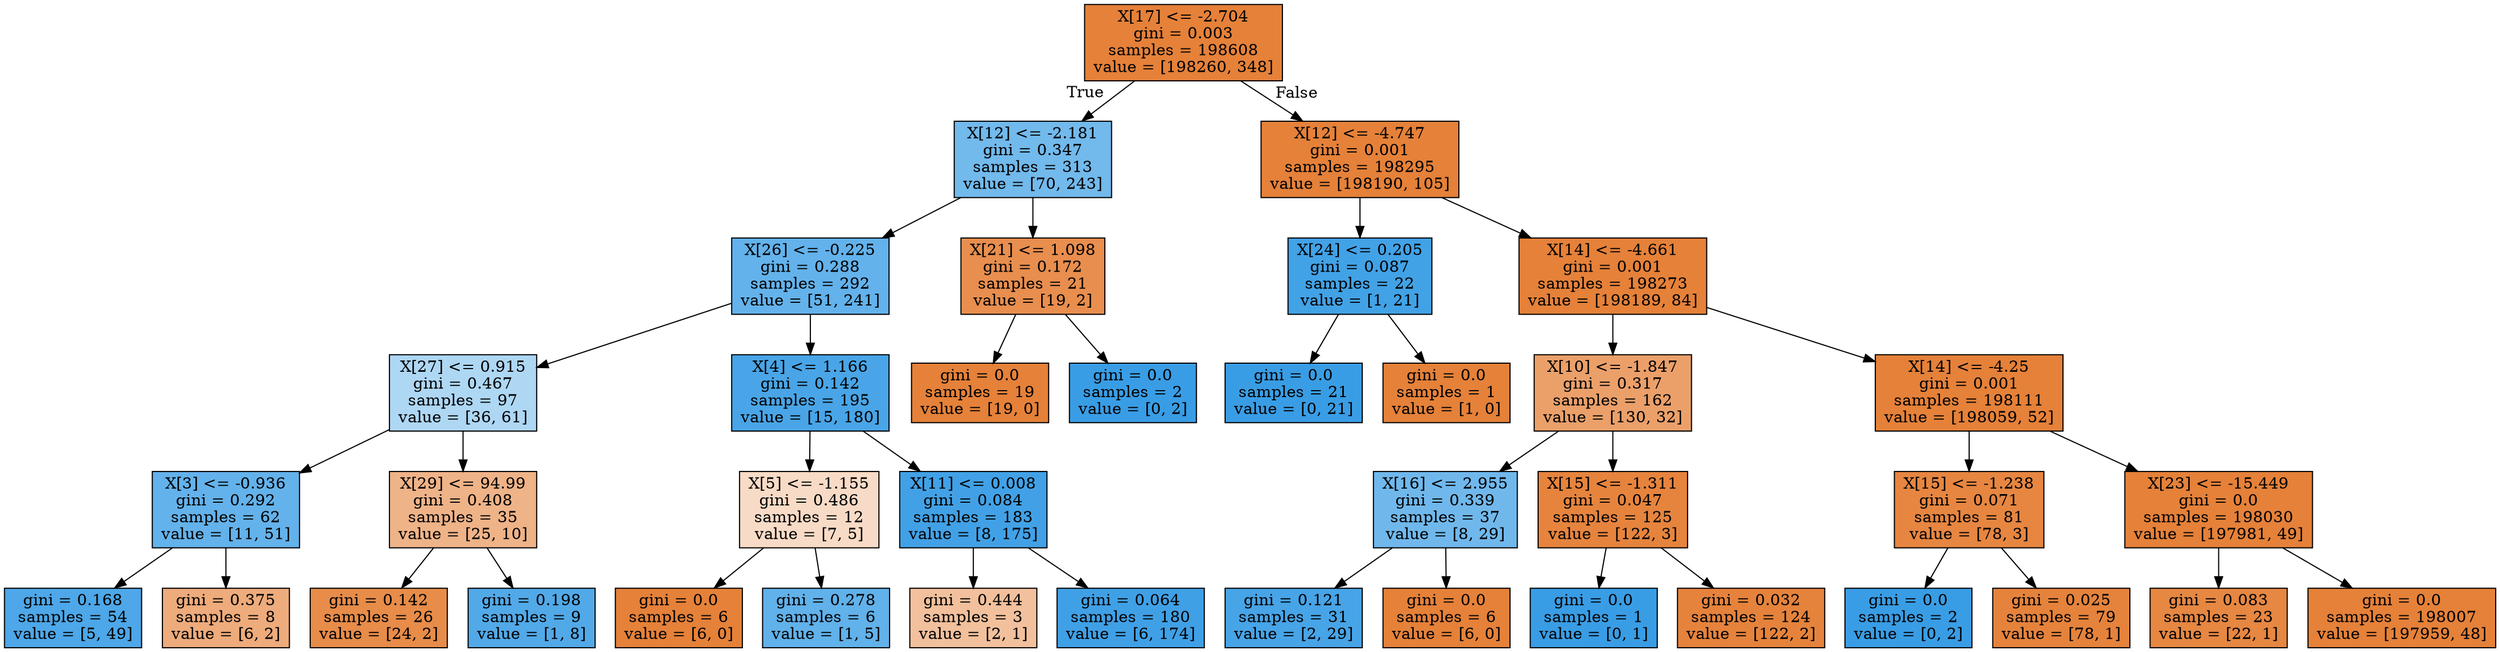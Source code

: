 digraph Tree {
node [shape=box, style="filled", color="black"] ;
0 [label="X[17] <= -2.704\ngini = 0.003\nsamples = 198608\nvalue = [198260, 348]", fillcolor="#e58139"] ;
1 [label="X[12] <= -2.181\ngini = 0.347\nsamples = 313\nvalue = [70, 243]", fillcolor="#72b9ec"] ;
0 -> 1 [labeldistance=2.5, labelangle=45, headlabel="True"] ;
2 [label="X[26] <= -0.225\ngini = 0.288\nsamples = 292\nvalue = [51, 241]", fillcolor="#63b2eb"] ;
1 -> 2 ;
3 [label="X[27] <= 0.915\ngini = 0.467\nsamples = 97\nvalue = [36, 61]", fillcolor="#aed7f4"] ;
2 -> 3 ;
4 [label="X[3] <= -0.936\ngini = 0.292\nsamples = 62\nvalue = [11, 51]", fillcolor="#64b2eb"] ;
3 -> 4 ;
5 [label="gini = 0.168\nsamples = 54\nvalue = [5, 49]", fillcolor="#4da7e8"] ;
4 -> 5 ;
6 [label="gini = 0.375\nsamples = 8\nvalue = [6, 2]", fillcolor="#eeab7b"] ;
4 -> 6 ;
7 [label="X[29] <= 94.99\ngini = 0.408\nsamples = 35\nvalue = [25, 10]", fillcolor="#efb388"] ;
3 -> 7 ;
8 [label="gini = 0.142\nsamples = 26\nvalue = [24, 2]", fillcolor="#e78c49"] ;
7 -> 8 ;
9 [label="gini = 0.198\nsamples = 9\nvalue = [1, 8]", fillcolor="#52a9e8"] ;
7 -> 9 ;
10 [label="X[4] <= 1.166\ngini = 0.142\nsamples = 195\nvalue = [15, 180]", fillcolor="#49a5e7"] ;
2 -> 10 ;
11 [label="X[5] <= -1.155\ngini = 0.486\nsamples = 12\nvalue = [7, 5]", fillcolor="#f8dbc6"] ;
10 -> 11 ;
12 [label="gini = 0.0\nsamples = 6\nvalue = [6, 0]", fillcolor="#e58139"] ;
11 -> 12 ;
13 [label="gini = 0.278\nsamples = 6\nvalue = [1, 5]", fillcolor="#61b1ea"] ;
11 -> 13 ;
14 [label="X[11] <= 0.008\ngini = 0.084\nsamples = 183\nvalue = [8, 175]", fillcolor="#42a1e6"] ;
10 -> 14 ;
15 [label="gini = 0.444\nsamples = 3\nvalue = [2, 1]", fillcolor="#f2c09c"] ;
14 -> 15 ;
16 [label="gini = 0.064\nsamples = 180\nvalue = [6, 174]", fillcolor="#40a0e6"] ;
14 -> 16 ;
17 [label="X[21] <= 1.098\ngini = 0.172\nsamples = 21\nvalue = [19, 2]", fillcolor="#e88e4e"] ;
1 -> 17 ;
18 [label="gini = 0.0\nsamples = 19\nvalue = [19, 0]", fillcolor="#e58139"] ;
17 -> 18 ;
19 [label="gini = 0.0\nsamples = 2\nvalue = [0, 2]", fillcolor="#399de5"] ;
17 -> 19 ;
20 [label="X[12] <= -4.747\ngini = 0.001\nsamples = 198295\nvalue = [198190, 105]", fillcolor="#e58139"] ;
0 -> 20 [labeldistance=2.5, labelangle=-45, headlabel="False"] ;
21 [label="X[24] <= 0.205\ngini = 0.087\nsamples = 22\nvalue = [1, 21]", fillcolor="#42a2e6"] ;
20 -> 21 ;
22 [label="gini = 0.0\nsamples = 21\nvalue = [0, 21]", fillcolor="#399de5"] ;
21 -> 22 ;
23 [label="gini = 0.0\nsamples = 1\nvalue = [1, 0]", fillcolor="#e58139"] ;
21 -> 23 ;
24 [label="X[14] <= -4.661\ngini = 0.001\nsamples = 198273\nvalue = [198189, 84]", fillcolor="#e58139"] ;
20 -> 24 ;
25 [label="X[10] <= -1.847\ngini = 0.317\nsamples = 162\nvalue = [130, 32]", fillcolor="#eba06a"] ;
24 -> 25 ;
26 [label="X[16] <= 2.955\ngini = 0.339\nsamples = 37\nvalue = [8, 29]", fillcolor="#70b8ec"] ;
25 -> 26 ;
27 [label="gini = 0.121\nsamples = 31\nvalue = [2, 29]", fillcolor="#47a4e7"] ;
26 -> 27 ;
28 [label="gini = 0.0\nsamples = 6\nvalue = [6, 0]", fillcolor="#e58139"] ;
26 -> 28 ;
29 [label="X[15] <= -1.311\ngini = 0.047\nsamples = 125\nvalue = [122, 3]", fillcolor="#e6843e"] ;
25 -> 29 ;
30 [label="gini = 0.0\nsamples = 1\nvalue = [0, 1]", fillcolor="#399de5"] ;
29 -> 30 ;
31 [label="gini = 0.032\nsamples = 124\nvalue = [122, 2]", fillcolor="#e5833c"] ;
29 -> 31 ;
32 [label="X[14] <= -4.25\ngini = 0.001\nsamples = 198111\nvalue = [198059, 52]", fillcolor="#e58139"] ;
24 -> 32 ;
33 [label="X[15] <= -1.238\ngini = 0.071\nsamples = 81\nvalue = [78, 3]", fillcolor="#e68641"] ;
32 -> 33 ;
34 [label="gini = 0.0\nsamples = 2\nvalue = [0, 2]", fillcolor="#399de5"] ;
33 -> 34 ;
35 [label="gini = 0.025\nsamples = 79\nvalue = [78, 1]", fillcolor="#e5833c"] ;
33 -> 35 ;
36 [label="X[23] <= -15.449\ngini = 0.0\nsamples = 198030\nvalue = [197981, 49]", fillcolor="#e58139"] ;
32 -> 36 ;
37 [label="gini = 0.083\nsamples = 23\nvalue = [22, 1]", fillcolor="#e68742"] ;
36 -> 37 ;
38 [label="gini = 0.0\nsamples = 198007\nvalue = [197959, 48]", fillcolor="#e58139"] ;
36 -> 38 ;
}